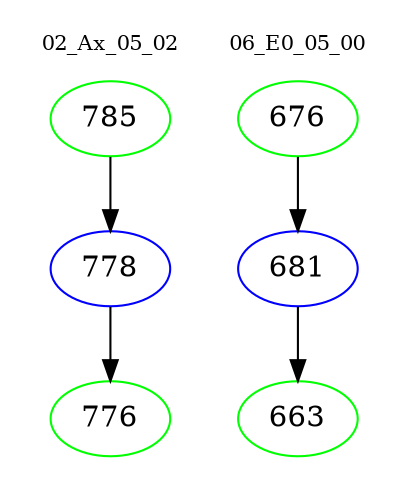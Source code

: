 digraph{
subgraph cluster_0 {
color = white
label = "02_Ax_05_02";
fontsize=10;
T0_785 [label="785", color="green"]
T0_785 -> T0_778 [color="black"]
T0_778 [label="778", color="blue"]
T0_778 -> T0_776 [color="black"]
T0_776 [label="776", color="green"]
}
subgraph cluster_1 {
color = white
label = "06_E0_05_00";
fontsize=10;
T1_676 [label="676", color="green"]
T1_676 -> T1_681 [color="black"]
T1_681 [label="681", color="blue"]
T1_681 -> T1_663 [color="black"]
T1_663 [label="663", color="green"]
}
}
